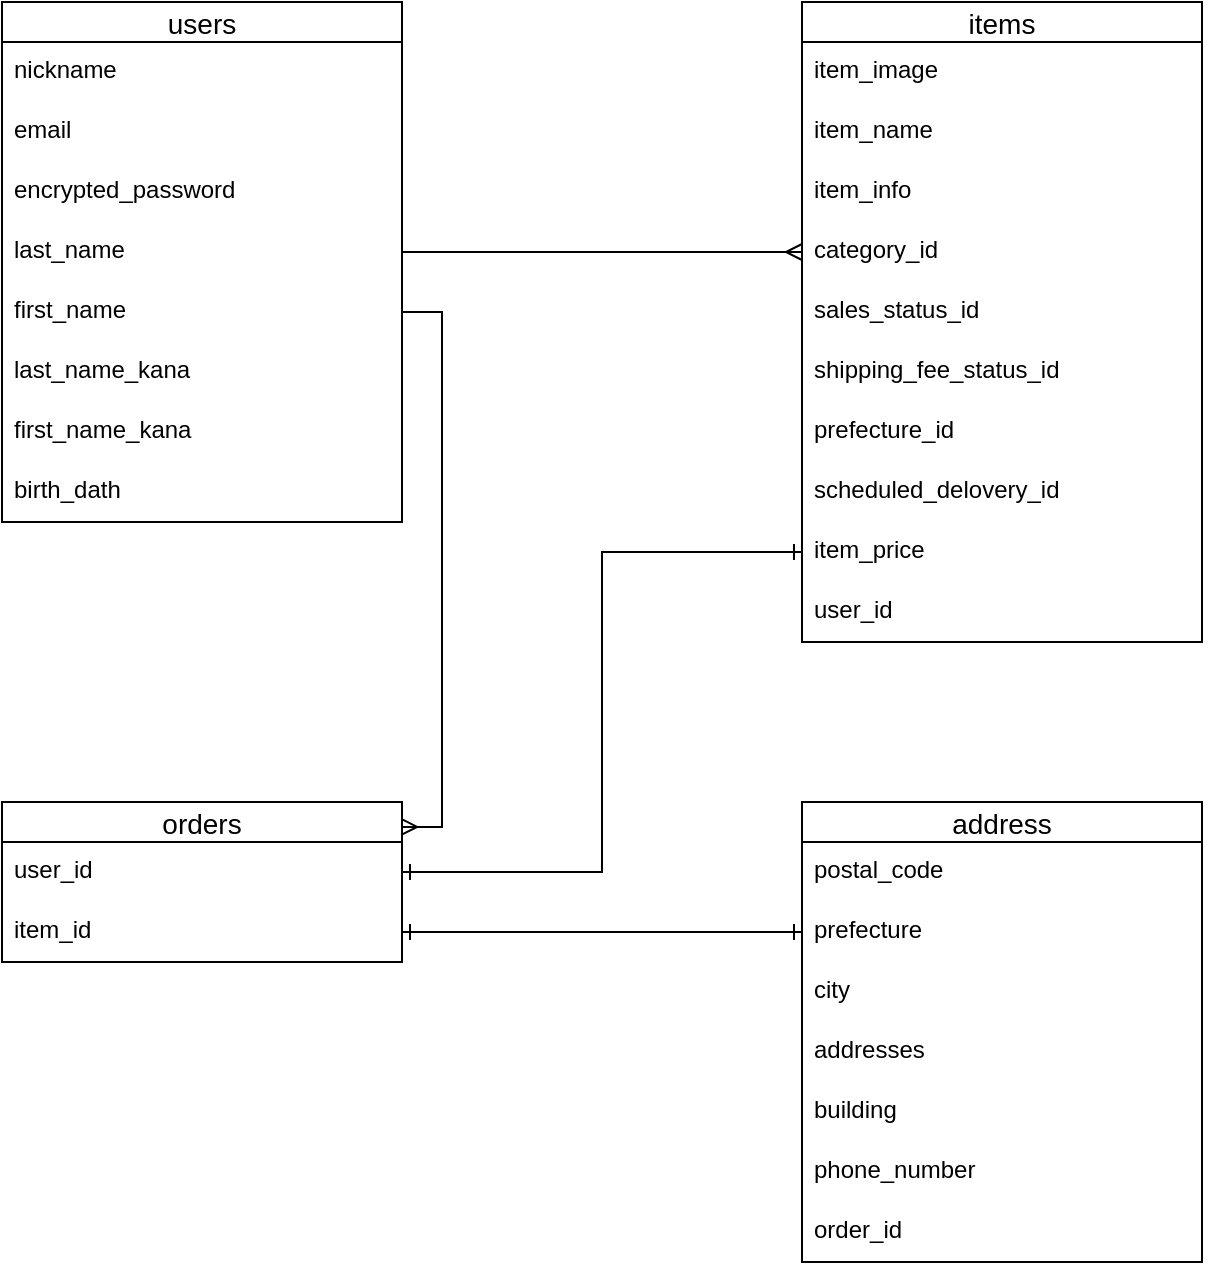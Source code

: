 <mxfile version="13.10.0" type="embed" pages="2">
    <diagram id="x_uiMEnmPu9uVfKyutsI" name="Page-1">
        <mxGraphModel dx="898" dy="529" grid="1" gridSize="10" guides="1" tooltips="1" connect="1" arrows="1" fold="1" page="1" pageScale="1" pageWidth="827" pageHeight="1169" math="0" shadow="0">
            <root>
                <mxCell id="0"/>
                <mxCell id="1" parent="0"/>
                <mxCell id="p9HtBtF8ZtyC4fZhRi5h-15" value="items" style="swimlane;fontStyle=0;childLayout=stackLayout;horizontal=1;startSize=20;horizontalStack=0;resizeParent=1;resizeParentMax=0;resizeLast=0;collapsible=1;marginBottom=0;align=center;fontSize=14;" parent="1" vertex="1">
                    <mxGeometry x="480" y="80" width="200" height="320" as="geometry"/>
                </mxCell>
                <mxCell id="p9HtBtF8ZtyC4fZhRi5h-16" value="item_image" style="text;strokeColor=none;fillColor=none;spacingLeft=4;spacingRight=4;overflow=hidden;rotatable=0;points=[[0,0.5],[1,0.5]];portConstraint=eastwest;fontSize=12;" parent="p9HtBtF8ZtyC4fZhRi5h-15" vertex="1">
                    <mxGeometry y="20" width="200" height="30" as="geometry"/>
                </mxCell>
                <mxCell id="p9HtBtF8ZtyC4fZhRi5h-17" value="item_name" style="text;strokeColor=none;fillColor=none;spacingLeft=4;spacingRight=4;overflow=hidden;rotatable=0;points=[[0,0.5],[1,0.5]];portConstraint=eastwest;fontSize=12;" parent="p9HtBtF8ZtyC4fZhRi5h-15" vertex="1">
                    <mxGeometry y="50" width="200" height="30" as="geometry"/>
                </mxCell>
                <mxCell id="p9HtBtF8ZtyC4fZhRi5h-26" value="item_info" style="text;strokeColor=none;fillColor=none;spacingLeft=4;spacingRight=4;overflow=hidden;rotatable=0;points=[[0,0.5],[1,0.5]];portConstraint=eastwest;fontSize=12;" parent="p9HtBtF8ZtyC4fZhRi5h-15" vertex="1">
                    <mxGeometry y="80" width="200" height="30" as="geometry"/>
                </mxCell>
                <mxCell id="p9HtBtF8ZtyC4fZhRi5h-27" value="category_id" style="text;strokeColor=none;fillColor=none;spacingLeft=4;spacingRight=4;overflow=hidden;rotatable=0;points=[[0,0.5],[1,0.5]];portConstraint=eastwest;fontSize=12;" parent="p9HtBtF8ZtyC4fZhRi5h-15" vertex="1">
                    <mxGeometry y="110" width="200" height="30" as="geometry"/>
                </mxCell>
                <mxCell id="p9HtBtF8ZtyC4fZhRi5h-28" value="sales_status_id" style="text;strokeColor=none;fillColor=none;spacingLeft=4;spacingRight=4;overflow=hidden;rotatable=0;points=[[0,0.5],[1,0.5]];portConstraint=eastwest;fontSize=12;" parent="p9HtBtF8ZtyC4fZhRi5h-15" vertex="1">
                    <mxGeometry y="140" width="200" height="30" as="geometry"/>
                </mxCell>
                <mxCell id="p9HtBtF8ZtyC4fZhRi5h-29" value="shipping_fee_status_id" style="text;strokeColor=none;fillColor=none;spacingLeft=4;spacingRight=4;overflow=hidden;rotatable=0;points=[[0,0.5],[1,0.5]];portConstraint=eastwest;fontSize=12;" parent="p9HtBtF8ZtyC4fZhRi5h-15" vertex="1">
                    <mxGeometry y="170" width="200" height="30" as="geometry"/>
                </mxCell>
                <mxCell id="p9HtBtF8ZtyC4fZhRi5h-30" value="prefecture_id" style="text;strokeColor=none;fillColor=none;spacingLeft=4;spacingRight=4;overflow=hidden;rotatable=0;points=[[0,0.5],[1,0.5]];portConstraint=eastwest;fontSize=12;" parent="p9HtBtF8ZtyC4fZhRi5h-15" vertex="1">
                    <mxGeometry y="200" width="200" height="30" as="geometry"/>
                </mxCell>
                <mxCell id="p9HtBtF8ZtyC4fZhRi5h-31" value="scheduled_delovery_id" style="text;strokeColor=none;fillColor=none;spacingLeft=4;spacingRight=4;overflow=hidden;rotatable=0;points=[[0,0.5],[1,0.5]];portConstraint=eastwest;fontSize=12;" parent="p9HtBtF8ZtyC4fZhRi5h-15" vertex="1">
                    <mxGeometry y="230" width="200" height="30" as="geometry"/>
                </mxCell>
                <mxCell id="p9HtBtF8ZtyC4fZhRi5h-55" value="item_price" style="text;strokeColor=none;fillColor=none;spacingLeft=4;spacingRight=4;overflow=hidden;rotatable=0;points=[[0,0.5],[1,0.5]];portConstraint=eastwest;fontSize=12;" parent="p9HtBtF8ZtyC4fZhRi5h-15" vertex="1">
                    <mxGeometry y="260" width="200" height="30" as="geometry"/>
                </mxCell>
                <mxCell id="p9HtBtF8ZtyC4fZhRi5h-32" value="user_id" style="text;strokeColor=none;fillColor=none;spacingLeft=4;spacingRight=4;overflow=hidden;rotatable=0;points=[[0,0.5],[1,0.5]];portConstraint=eastwest;fontSize=12;" parent="p9HtBtF8ZtyC4fZhRi5h-15" vertex="1">
                    <mxGeometry y="290" width="200" height="30" as="geometry"/>
                </mxCell>
                <mxCell id="p9HtBtF8ZtyC4fZhRi5h-33" value="users" style="swimlane;fontStyle=0;childLayout=stackLayout;horizontal=1;startSize=20;horizontalStack=0;resizeParent=1;resizeParentMax=0;resizeLast=0;collapsible=1;marginBottom=0;align=center;fontSize=14;" parent="1" vertex="1">
                    <mxGeometry x="80" y="80" width="200" height="260" as="geometry"/>
                </mxCell>
                <mxCell id="p9HtBtF8ZtyC4fZhRi5h-34" value="nickname" style="text;strokeColor=none;fillColor=none;spacingLeft=4;spacingRight=4;overflow=hidden;rotatable=0;points=[[0,0.5],[1,0.5]];portConstraint=eastwest;fontSize=12;" parent="p9HtBtF8ZtyC4fZhRi5h-33" vertex="1">
                    <mxGeometry y="20" width="200" height="30" as="geometry"/>
                </mxCell>
                <mxCell id="p9HtBtF8ZtyC4fZhRi5h-35" value="email" style="text;strokeColor=none;fillColor=none;spacingLeft=4;spacingRight=4;overflow=hidden;rotatable=0;points=[[0,0.5],[1,0.5]];portConstraint=eastwest;fontSize=12;" parent="p9HtBtF8ZtyC4fZhRi5h-33" vertex="1">
                    <mxGeometry y="50" width="200" height="30" as="geometry"/>
                </mxCell>
                <mxCell id="p9HtBtF8ZtyC4fZhRi5h-37" value="encrypted_password" style="text;strokeColor=none;fillColor=none;spacingLeft=4;spacingRight=4;overflow=hidden;rotatable=0;points=[[0,0.5],[1,0.5]];portConstraint=eastwest;fontSize=12;" parent="p9HtBtF8ZtyC4fZhRi5h-33" vertex="1">
                    <mxGeometry y="80" width="200" height="30" as="geometry"/>
                </mxCell>
                <mxCell id="p9HtBtF8ZtyC4fZhRi5h-38" value="last_name&#10;" style="text;strokeColor=none;fillColor=none;spacingLeft=4;spacingRight=4;overflow=hidden;rotatable=0;points=[[0,0.5],[1,0.5]];portConstraint=eastwest;fontSize=12;" parent="p9HtBtF8ZtyC4fZhRi5h-33" vertex="1">
                    <mxGeometry y="110" width="200" height="30" as="geometry"/>
                </mxCell>
                <mxCell id="p9HtBtF8ZtyC4fZhRi5h-39" value="first_name" style="text;strokeColor=none;fillColor=none;spacingLeft=4;spacingRight=4;overflow=hidden;rotatable=0;points=[[0,0.5],[1,0.5]];portConstraint=eastwest;fontSize=12;" parent="p9HtBtF8ZtyC4fZhRi5h-33" vertex="1">
                    <mxGeometry y="140" width="200" height="30" as="geometry"/>
                </mxCell>
                <mxCell id="p9HtBtF8ZtyC4fZhRi5h-40" value="last_name_kana" style="text;strokeColor=none;fillColor=none;spacingLeft=4;spacingRight=4;overflow=hidden;rotatable=0;points=[[0,0.5],[1,0.5]];portConstraint=eastwest;fontSize=12;" parent="p9HtBtF8ZtyC4fZhRi5h-33" vertex="1">
                    <mxGeometry y="170" width="200" height="30" as="geometry"/>
                </mxCell>
                <mxCell id="p9HtBtF8ZtyC4fZhRi5h-41" value="first_name_kana" style="text;strokeColor=none;fillColor=none;spacingLeft=4;spacingRight=4;overflow=hidden;rotatable=0;points=[[0,0.5],[1,0.5]];portConstraint=eastwest;fontSize=12;" parent="p9HtBtF8ZtyC4fZhRi5h-33" vertex="1">
                    <mxGeometry y="200" width="200" height="30" as="geometry"/>
                </mxCell>
                <mxCell id="p9HtBtF8ZtyC4fZhRi5h-42" value="birth_dath" style="text;strokeColor=none;fillColor=none;spacingLeft=4;spacingRight=4;overflow=hidden;rotatable=0;points=[[0,0.5],[1,0.5]];portConstraint=eastwest;fontSize=12;" parent="p9HtBtF8ZtyC4fZhRi5h-33" vertex="1">
                    <mxGeometry y="230" width="200" height="30" as="geometry"/>
                </mxCell>
                <mxCell id="p9HtBtF8ZtyC4fZhRi5h-43" value="address" style="swimlane;fontStyle=0;childLayout=stackLayout;horizontal=1;startSize=20;horizontalStack=0;resizeParent=1;resizeParentMax=0;resizeLast=0;collapsible=1;marginBottom=0;align=center;fontSize=14;" parent="1" vertex="1">
                    <mxGeometry x="480" y="480" width="200" height="230" as="geometry"/>
                </mxCell>
                <mxCell id="16" value="postal_code" style="text;strokeColor=none;fillColor=none;spacingLeft=4;spacingRight=4;overflow=hidden;rotatable=0;points=[[0,0.5],[1,0.5]];portConstraint=eastwest;fontSize=12;" vertex="1" parent="p9HtBtF8ZtyC4fZhRi5h-43">
                    <mxGeometry y="20" width="200" height="30" as="geometry"/>
                </mxCell>
                <mxCell id="p9HtBtF8ZtyC4fZhRi5h-49" value="prefecture" style="text;strokeColor=none;fillColor=none;spacingLeft=4;spacingRight=4;overflow=hidden;rotatable=0;points=[[0,0.5],[1,0.5]];portConstraint=eastwest;fontSize=12;" parent="p9HtBtF8ZtyC4fZhRi5h-43" vertex="1">
                    <mxGeometry y="50" width="200" height="30" as="geometry"/>
                </mxCell>
                <mxCell id="p9HtBtF8ZtyC4fZhRi5h-50" value="city" style="text;strokeColor=none;fillColor=none;spacingLeft=4;spacingRight=4;overflow=hidden;rotatable=0;points=[[0,0.5],[1,0.5]];portConstraint=eastwest;fontSize=12;" parent="p9HtBtF8ZtyC4fZhRi5h-43" vertex="1">
                    <mxGeometry y="80" width="200" height="30" as="geometry"/>
                </mxCell>
                <mxCell id="p9HtBtF8ZtyC4fZhRi5h-51" value="addresses" style="text;strokeColor=none;fillColor=none;spacingLeft=4;spacingRight=4;overflow=hidden;rotatable=0;points=[[0,0.5],[1,0.5]];portConstraint=eastwest;fontSize=12;" parent="p9HtBtF8ZtyC4fZhRi5h-43" vertex="1">
                    <mxGeometry y="110" width="200" height="30" as="geometry"/>
                </mxCell>
                <mxCell id="p9HtBtF8ZtyC4fZhRi5h-54" value="building" style="text;strokeColor=none;fillColor=none;spacingLeft=4;spacingRight=4;overflow=hidden;rotatable=0;points=[[0,0.5],[1,0.5]];portConstraint=eastwest;fontSize=12;" parent="p9HtBtF8ZtyC4fZhRi5h-43" vertex="1">
                    <mxGeometry y="140" width="200" height="30" as="geometry"/>
                </mxCell>
                <mxCell id="p9HtBtF8ZtyC4fZhRi5h-58" value="phone_number" style="text;strokeColor=none;fillColor=none;spacingLeft=4;spacingRight=4;overflow=hidden;rotatable=0;points=[[0,0.5],[1,0.5]];portConstraint=eastwest;fontSize=12;" parent="p9HtBtF8ZtyC4fZhRi5h-43" vertex="1">
                    <mxGeometry y="170" width="200" height="30" as="geometry"/>
                </mxCell>
                <mxCell id="14" style="edgeStyle=orthogonalEdgeStyle;rounded=0;orthogonalLoop=1;jettySize=auto;html=1;exitX=1;exitY=0.5;exitDx=0;exitDy=0;" edge="1" parent="p9HtBtF8ZtyC4fZhRi5h-43" source="p9HtBtF8ZtyC4fZhRi5h-51" target="p9HtBtF8ZtyC4fZhRi5h-51">
                    <mxGeometry relative="1" as="geometry"/>
                </mxCell>
                <mxCell id="p9HtBtF8ZtyC4fZhRi5h-57" value="order_id" style="text;strokeColor=none;fillColor=none;spacingLeft=4;spacingRight=4;overflow=hidden;rotatable=0;points=[[0,0.5],[1,0.5]];portConstraint=eastwest;fontSize=12;" parent="p9HtBtF8ZtyC4fZhRi5h-43" vertex="1">
                    <mxGeometry y="200" width="200" height="30" as="geometry"/>
                </mxCell>
                <mxCell id="2" value="orders" style="swimlane;fontStyle=0;childLayout=stackLayout;horizontal=1;startSize=20;horizontalStack=0;resizeParent=1;resizeParentMax=0;resizeLast=0;collapsible=1;marginBottom=0;align=center;fontSize=14;" vertex="1" parent="1">
                    <mxGeometry x="80" y="480" width="200" height="80" as="geometry"/>
                </mxCell>
                <mxCell id="12" value="user_id" style="text;strokeColor=none;fillColor=none;spacingLeft=4;spacingRight=4;overflow=hidden;rotatable=0;points=[[0,0.5],[1,0.5]];portConstraint=eastwest;fontSize=12;" vertex="1" parent="2">
                    <mxGeometry y="20" width="200" height="30" as="geometry"/>
                </mxCell>
                <mxCell id="13" value="item_id" style="text;strokeColor=none;fillColor=none;spacingLeft=4;spacingRight=4;overflow=hidden;rotatable=0;points=[[0,0.5],[1,0.5]];portConstraint=eastwest;fontSize=12;" vertex="1" parent="2">
                    <mxGeometry y="50" width="200" height="30" as="geometry"/>
                </mxCell>
                <mxCell id="17" style="edgeStyle=orthogonalEdgeStyle;rounded=0;orthogonalLoop=1;jettySize=auto;html=1;exitX=1;exitY=0.5;exitDx=0;exitDy=0;entryX=0;entryY=0.5;entryDx=0;entryDy=0;endArrow=ERmany;endFill=0;" edge="1" parent="1" source="p9HtBtF8ZtyC4fZhRi5h-38" target="p9HtBtF8ZtyC4fZhRi5h-27">
                    <mxGeometry relative="1" as="geometry"/>
                </mxCell>
                <mxCell id="19" style="edgeStyle=orthogonalEdgeStyle;rounded=0;orthogonalLoop=1;jettySize=auto;html=1;exitX=0;exitY=0.5;exitDx=0;exitDy=0;entryX=1;entryY=0.5;entryDx=0;entryDy=0;endArrow=ERone;endFill=0;startArrow=ERone;startFill=0;" edge="1" parent="1" source="p9HtBtF8ZtyC4fZhRi5h-55" target="12">
                    <mxGeometry relative="1" as="geometry"/>
                </mxCell>
                <mxCell id="20" style="edgeStyle=orthogonalEdgeStyle;rounded=0;orthogonalLoop=1;jettySize=auto;html=1;exitX=1;exitY=0.5;exitDx=0;exitDy=0;entryX=0;entryY=0.5;entryDx=0;entryDy=0;startArrow=ERone;startFill=0;endArrow=ERone;endFill=0;" edge="1" parent="1" source="13" target="p9HtBtF8ZtyC4fZhRi5h-49">
                    <mxGeometry relative="1" as="geometry"/>
                </mxCell>
                <mxCell id="22" style="edgeStyle=orthogonalEdgeStyle;rounded=0;orthogonalLoop=1;jettySize=auto;html=1;exitX=1;exitY=0.5;exitDx=0;exitDy=0;entryX=0.998;entryY=0.156;entryDx=0;entryDy=0;entryPerimeter=0;startArrow=none;startFill=0;endArrow=ERmany;endFill=0;" edge="1" parent="1" source="p9HtBtF8ZtyC4fZhRi5h-39" target="2">
                    <mxGeometry relative="1" as="geometry"/>
                </mxCell>
            </root>
        </mxGraphModel>
    </diagram>
    <diagram id="PnvPjOeY3YOtvQednYUz" name="Page-2">
        &#xa;
        <mxGraphModel dx="290" dy="439" grid="1" gridSize="10" guides="1" tooltips="1" connect="1" arrows="1" fold="1" page="1" pageScale="1" pageWidth="827" pageHeight="1169" math="0" shadow="0">
            &#xa;
            <root>
                &#xa;
                <mxCell id="Ui20RIZ2AmuxNAXYzoTd-0"/>
                &#xa;
                <mxCell id="Ui20RIZ2AmuxNAXYzoTd-1" parent="Ui20RIZ2AmuxNAXYzoTd-0"/>
                &#xa;
            </root>
            &#xa;
        </mxGraphModel>
        &#xa;
    </diagram>
</mxfile>
